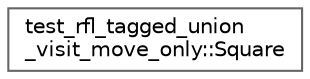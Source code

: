digraph "类继承关系图"
{
 // LATEX_PDF_SIZE
  bgcolor="transparent";
  edge [fontname=Helvetica,fontsize=10,labelfontname=Helvetica,labelfontsize=10];
  node [fontname=Helvetica,fontsize=10,shape=box,height=0.2,width=0.4];
  rankdir="LR";
  Node0 [id="Node000000",label="test_rfl_tagged_union\l_visit_move_only::Square",height=0.2,width=0.4,color="grey40", fillcolor="white", style="filled",URL="$structtest__rfl__tagged__union__visit__move__only_1_1_square.html",tooltip=" "];
}
